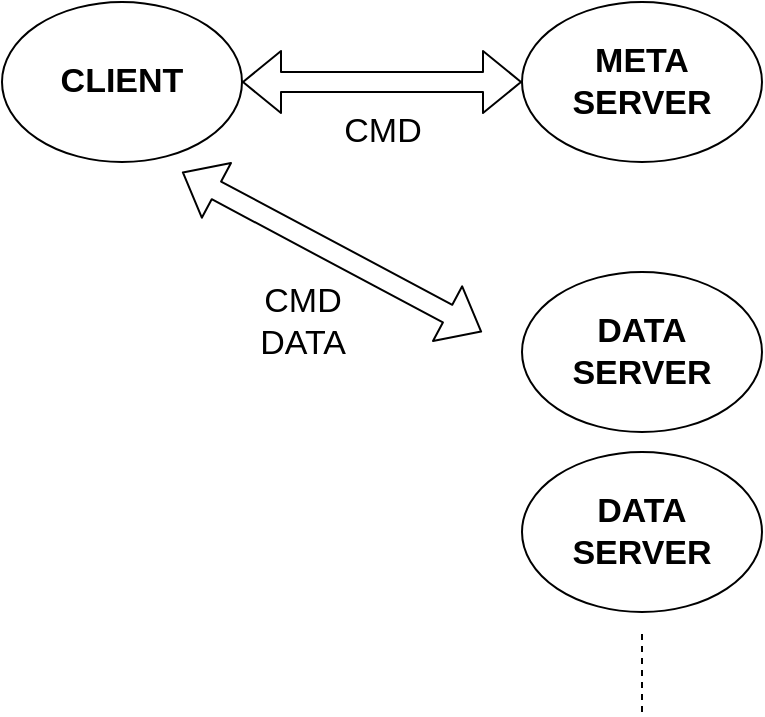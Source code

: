 <mxfile version="12.5.3" type="device"><diagram id="y89MrfWLMU9ORmujlVuL" name="Page-1"><mxGraphModel dx="866" dy="515" grid="1" gridSize="10" guides="1" tooltips="1" connect="1" arrows="1" fold="1" page="1" pageScale="1" pageWidth="827" pageHeight="1169" math="0" shadow="0"><root><mxCell id="0"/><mxCell id="1" parent="0"/><mxCell id="TcEiIGRqbE9srzs29XWU-2" value="CLIENT" style="ellipse;whiteSpace=wrap;html=1;fontStyle=1;fontSize=17;" parent="1" vertex="1"><mxGeometry x="60" y="85" width="120" height="80" as="geometry"/></mxCell><mxCell id="TcEiIGRqbE9srzs29XWU-3" value="META SERVER" style="ellipse;whiteSpace=wrap;html=1;fontStyle=1;fontSize=17;" parent="1" vertex="1"><mxGeometry x="320" y="85" width="120" height="80" as="geometry"/></mxCell><mxCell id="TcEiIGRqbE9srzs29XWU-5" value="CMD" style="text;html=1;align=center;verticalAlign=middle;resizable=0;points=[];autosize=1;fontSize=17;" parent="1" vertex="1"><mxGeometry x="225" y="135" width="50" height="30" as="geometry"/></mxCell><mxCell id="TcEiIGRqbE9srzs29XWU-6" value="" style="shape=flexArrow;endArrow=classic;startArrow=classic;html=1;fontSize=17;exitX=1;exitY=0.5;exitDx=0;exitDy=0;entryX=0;entryY=0.5;entryDx=0;entryDy=0;" parent="1" source="TcEiIGRqbE9srzs29XWU-2" target="TcEiIGRqbE9srzs29XWU-3" edge="1"><mxGeometry width="50" height="50" relative="1" as="geometry"><mxPoint x="60" y="245" as="sourcePoint"/><mxPoint x="110" y="195" as="targetPoint"/></mxGeometry></mxCell><mxCell id="TaSZ-3k7HtSOT46r6X2M-3" value="DATA SERVER" style="ellipse;whiteSpace=wrap;html=1;fontStyle=1;fontSize=17;" vertex="1" parent="1"><mxGeometry x="320" y="220" width="120" height="80" as="geometry"/></mxCell><mxCell id="TaSZ-3k7HtSOT46r6X2M-4" value="DATA SERVER" style="ellipse;whiteSpace=wrap;html=1;fontStyle=1;fontSize=17;" vertex="1" parent="1"><mxGeometry x="320" y="310" width="120" height="80" as="geometry"/></mxCell><mxCell id="TaSZ-3k7HtSOT46r6X2M-5" value="" style="endArrow=none;dashed=1;html=1;fontSize=17;" edge="1" parent="1"><mxGeometry width="50" height="50" relative="1" as="geometry"><mxPoint x="380" y="440" as="sourcePoint"/><mxPoint x="380" y="400" as="targetPoint"/></mxGeometry></mxCell><mxCell id="TaSZ-3k7HtSOT46r6X2M-6" value="" style="shape=flexArrow;endArrow=classic;startArrow=classic;html=1;fontSize=17;" edge="1" parent="1"><mxGeometry width="50" height="50" relative="1" as="geometry"><mxPoint x="150" y="170" as="sourcePoint"/><mxPoint x="300" y="250" as="targetPoint"/></mxGeometry></mxCell><mxCell id="TaSZ-3k7HtSOT46r6X2M-7" value="CMD&lt;br&gt;DATA" style="text;html=1;align=center;verticalAlign=middle;resizable=0;points=[];autosize=1;fontSize=17;" vertex="1" parent="1"><mxGeometry x="180" y="220" width="60" height="50" as="geometry"/></mxCell></root></mxGraphModel></diagram></mxfile>